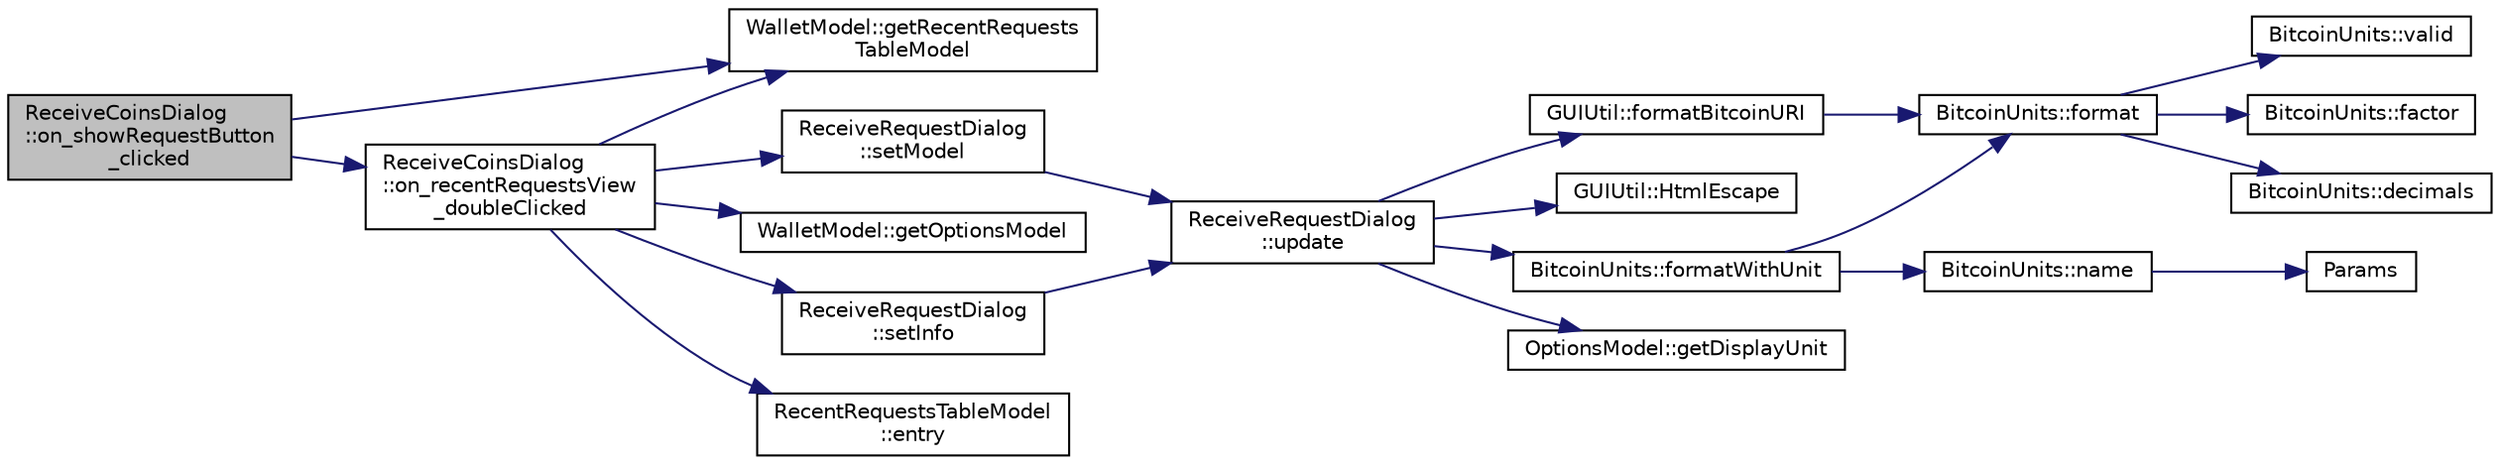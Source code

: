 digraph "ReceiveCoinsDialog::on_showRequestButton_clicked"
{
  edge [fontname="Helvetica",fontsize="10",labelfontname="Helvetica",labelfontsize="10"];
  node [fontname="Helvetica",fontsize="10",shape=record];
  rankdir="LR";
  Node307 [label="ReceiveCoinsDialog\l::on_showRequestButton\l_clicked",height=0.2,width=0.4,color="black", fillcolor="grey75", style="filled", fontcolor="black"];
  Node307 -> Node308 [color="midnightblue",fontsize="10",style="solid",fontname="Helvetica"];
  Node308 [label="WalletModel::getRecentRequests\lTableModel",height=0.2,width=0.4,color="black", fillcolor="white", style="filled",URL="$class_wallet_model.html#ab13ca64220a1652d63e1e042d3be578f"];
  Node307 -> Node309 [color="midnightblue",fontsize="10",style="solid",fontname="Helvetica"];
  Node309 [label="ReceiveCoinsDialog\l::on_recentRequestsView\l_doubleClicked",height=0.2,width=0.4,color="black", fillcolor="white", style="filled",URL="$class_receive_coins_dialog.html#a5eabd6106c8e3b275305b84c0303f314"];
  Node309 -> Node308 [color="midnightblue",fontsize="10",style="solid",fontname="Helvetica"];
  Node309 -> Node310 [color="midnightblue",fontsize="10",style="solid",fontname="Helvetica"];
  Node310 [label="ReceiveRequestDialog\l::setModel",height=0.2,width=0.4,color="black", fillcolor="white", style="filled",URL="$class_receive_request_dialog.html#ad57b3bf409346660842360836fd8569d"];
  Node310 -> Node311 [color="midnightblue",fontsize="10",style="solid",fontname="Helvetica"];
  Node311 [label="ReceiveRequestDialog\l::update",height=0.2,width=0.4,color="black", fillcolor="white", style="filled",URL="$class_receive_request_dialog.html#a8e1c0ee2fbacf42b4dc7ea05986c86c9"];
  Node311 -> Node312 [color="midnightblue",fontsize="10",style="solid",fontname="Helvetica"];
  Node312 [label="GUIUtil::formatBitcoinURI",height=0.2,width=0.4,color="black", fillcolor="white", style="filled",URL="$namespace_g_u_i_util.html#ab9d4ba8e8713eebbe4e5eb7cd1ba479e"];
  Node312 -> Node313 [color="midnightblue",fontsize="10",style="solid",fontname="Helvetica"];
  Node313 [label="BitcoinUnits::format",height=0.2,width=0.4,color="black", fillcolor="white", style="filled",URL="$class_bitcoin_units.html#ab07437e5a788c80a82d75e3714bd3925",tooltip="Format as string. "];
  Node313 -> Node314 [color="midnightblue",fontsize="10",style="solid",fontname="Helvetica"];
  Node314 [label="BitcoinUnits::valid",height=0.2,width=0.4,color="black", fillcolor="white", style="filled",URL="$class_bitcoin_units.html#a81cbc41480adfb600dad79711d336e5f",tooltip="Is unit ID valid? "];
  Node313 -> Node315 [color="midnightblue",fontsize="10",style="solid",fontname="Helvetica"];
  Node315 [label="BitcoinUnits::factor",height=0.2,width=0.4,color="black", fillcolor="white", style="filled",URL="$class_bitcoin_units.html#ae967b9e6ecbb8f041bfe398d27533b09",tooltip="Number of Satoshis (1e-8) per unit. "];
  Node313 -> Node316 [color="midnightblue",fontsize="10",style="solid",fontname="Helvetica"];
  Node316 [label="BitcoinUnits::decimals",height=0.2,width=0.4,color="black", fillcolor="white", style="filled",URL="$class_bitcoin_units.html#a3f0fc21634520ea06c684ba0d7e25f2f",tooltip="Number of decimals left. "];
  Node311 -> Node317 [color="midnightblue",fontsize="10",style="solid",fontname="Helvetica"];
  Node317 [label="GUIUtil::HtmlEscape",height=0.2,width=0.4,color="black", fillcolor="white", style="filled",URL="$namespace_g_u_i_util.html#a2d4b7f2c11ebc4b97af10bc20d19b1b2"];
  Node311 -> Node318 [color="midnightblue",fontsize="10",style="solid",fontname="Helvetica"];
  Node318 [label="BitcoinUnits::formatWithUnit",height=0.2,width=0.4,color="black", fillcolor="white", style="filled",URL="$class_bitcoin_units.html#aef9fb7509257bc84ee459d7f0c663020",tooltip="Format as string (with unit) "];
  Node318 -> Node313 [color="midnightblue",fontsize="10",style="solid",fontname="Helvetica"];
  Node318 -> Node319 [color="midnightblue",fontsize="10",style="solid",fontname="Helvetica"];
  Node319 [label="BitcoinUnits::name",height=0.2,width=0.4,color="black", fillcolor="white", style="filled",URL="$class_bitcoin_units.html#a4cf46136434ed30728608e67e90a9cbe",tooltip="Short name. "];
  Node319 -> Node320 [color="midnightblue",fontsize="10",style="solid",fontname="Helvetica"];
  Node320 [label="Params",height=0.2,width=0.4,color="black", fillcolor="white", style="filled",URL="$chainparams_8cpp.html#ace5c5b706d71a324a417dd2db394fd4a",tooltip="Return the currently selected parameters. "];
  Node311 -> Node321 [color="midnightblue",fontsize="10",style="solid",fontname="Helvetica"];
  Node321 [label="OptionsModel::getDisplayUnit",height=0.2,width=0.4,color="black", fillcolor="white", style="filled",URL="$class_options_model.html#a3b6e4d4ef42be3aaba315b8cd14f468e"];
  Node309 -> Node322 [color="midnightblue",fontsize="10",style="solid",fontname="Helvetica"];
  Node322 [label="WalletModel::getOptionsModel",height=0.2,width=0.4,color="black", fillcolor="white", style="filled",URL="$class_wallet_model.html#a96d53e56b3f8f07537ea2523f7a7d300"];
  Node309 -> Node323 [color="midnightblue",fontsize="10",style="solid",fontname="Helvetica"];
  Node323 [label="ReceiveRequestDialog\l::setInfo",height=0.2,width=0.4,color="black", fillcolor="white", style="filled",URL="$class_receive_request_dialog.html#a43344270ef71e68ad9c7a931cc0ca9ed"];
  Node323 -> Node311 [color="midnightblue",fontsize="10",style="solid",fontname="Helvetica"];
  Node309 -> Node324 [color="midnightblue",fontsize="10",style="solid",fontname="Helvetica"];
  Node324 [label="RecentRequestsTableModel\l::entry",height=0.2,width=0.4,color="black", fillcolor="white", style="filled",URL="$class_recent_requests_table_model.html#a6d0dead09080f7f8201a3feff0c30bb7"];
}
